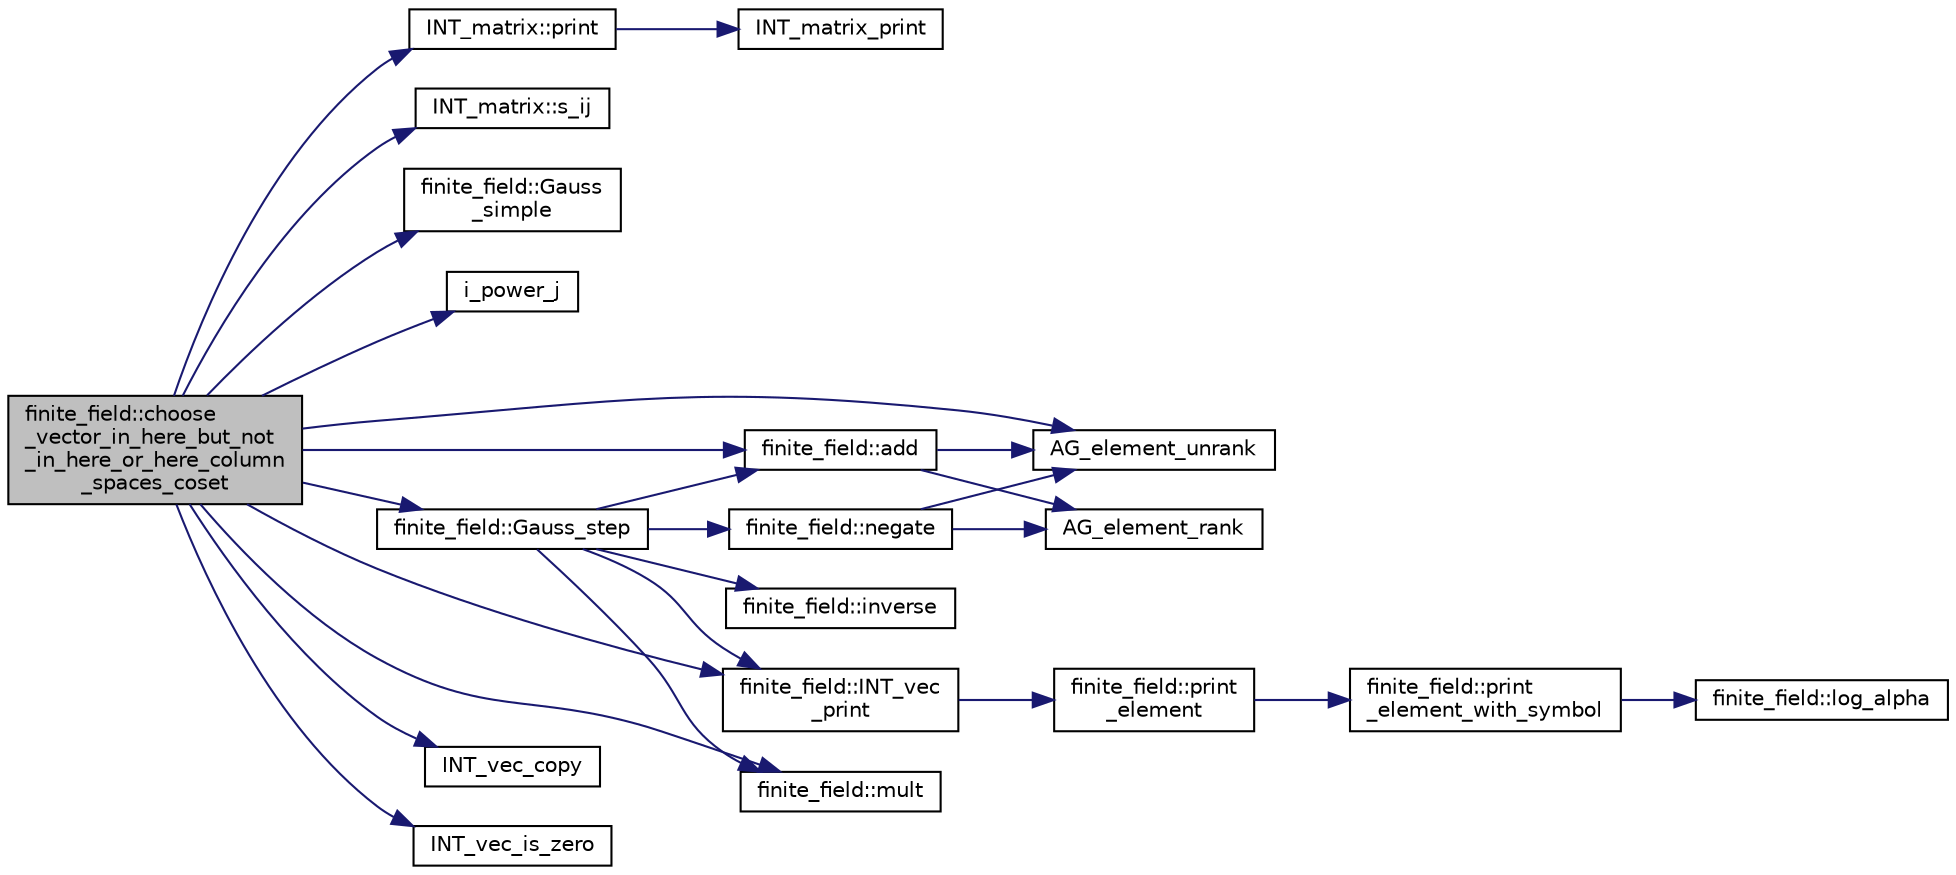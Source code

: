 digraph "finite_field::choose_vector_in_here_but_not_in_here_or_here_column_spaces_coset"
{
  edge [fontname="Helvetica",fontsize="10",labelfontname="Helvetica",labelfontsize="10"];
  node [fontname="Helvetica",fontsize="10",shape=record];
  rankdir="LR";
  Node1905 [label="finite_field::choose\l_vector_in_here_but_not\l_in_here_or_here_column\l_spaces_coset",height=0.2,width=0.4,color="black", fillcolor="grey75", style="filled", fontcolor="black"];
  Node1905 -> Node1906 [color="midnightblue",fontsize="10",style="solid",fontname="Helvetica"];
  Node1906 [label="INT_matrix::print",height=0.2,width=0.4,color="black", fillcolor="white", style="filled",URL="$d9/dd1/class_i_n_t__matrix.html#a02695ab85f9330a2bc730796d88fb672"];
  Node1906 -> Node1907 [color="midnightblue",fontsize="10",style="solid",fontname="Helvetica"];
  Node1907 [label="INT_matrix_print",height=0.2,width=0.4,color="black", fillcolor="white", style="filled",URL="$d5/db4/io__and__os_8h.html#afd4180a24bef3a2b584668a4eaf607ff"];
  Node1905 -> Node1908 [color="midnightblue",fontsize="10",style="solid",fontname="Helvetica"];
  Node1908 [label="INT_matrix::s_ij",height=0.2,width=0.4,color="black", fillcolor="white", style="filled",URL="$d9/dd1/class_i_n_t__matrix.html#a495bf91b533aa26fd82c276b8c38aec7"];
  Node1905 -> Node1909 [color="midnightblue",fontsize="10",style="solid",fontname="Helvetica"];
  Node1909 [label="finite_field::Gauss\l_simple",height=0.2,width=0.4,color="black", fillcolor="white", style="filled",URL="$df/d5a/classfinite__field.html#aba4950590e24a1ce323f292cf47b3307"];
  Node1905 -> Node1910 [color="midnightblue",fontsize="10",style="solid",fontname="Helvetica"];
  Node1910 [label="i_power_j",height=0.2,width=0.4,color="black", fillcolor="white", style="filled",URL="$de/dc5/algebra__and__number__theory_8h.html#a39b321523e8957d701618bb5cac542b5"];
  Node1905 -> Node1911 [color="midnightblue",fontsize="10",style="solid",fontname="Helvetica"];
  Node1911 [label="AG_element_unrank",height=0.2,width=0.4,color="black", fillcolor="white", style="filled",URL="$d4/d67/geometry_8h.html#a4a33b86c87b2879b97cfa1327abe2885"];
  Node1905 -> Node1912 [color="midnightblue",fontsize="10",style="solid",fontname="Helvetica"];
  Node1912 [label="finite_field::INT_vec\l_print",height=0.2,width=0.4,color="black", fillcolor="white", style="filled",URL="$df/d5a/classfinite__field.html#a9c33a61dedc197e37b014b6f8dc07f06"];
  Node1912 -> Node1913 [color="midnightblue",fontsize="10",style="solid",fontname="Helvetica"];
  Node1913 [label="finite_field::print\l_element",height=0.2,width=0.4,color="black", fillcolor="white", style="filled",URL="$df/d5a/classfinite__field.html#ab7d1f59c043d7696b8b47c92d0fedad5"];
  Node1913 -> Node1914 [color="midnightblue",fontsize="10",style="solid",fontname="Helvetica"];
  Node1914 [label="finite_field::print\l_element_with_symbol",height=0.2,width=0.4,color="black", fillcolor="white", style="filled",URL="$df/d5a/classfinite__field.html#aa0180c961aa4a0a8934cb4dc82e38a4d"];
  Node1914 -> Node1915 [color="midnightblue",fontsize="10",style="solid",fontname="Helvetica"];
  Node1915 [label="finite_field::log_alpha",height=0.2,width=0.4,color="black", fillcolor="white", style="filled",URL="$df/d5a/classfinite__field.html#a446a83ae0d281ddf44215626f0097305"];
  Node1905 -> Node1916 [color="midnightblue",fontsize="10",style="solid",fontname="Helvetica"];
  Node1916 [label="finite_field::add",height=0.2,width=0.4,color="black", fillcolor="white", style="filled",URL="$df/d5a/classfinite__field.html#a8f12328a27500f3c7be0c849ebbc9d14"];
  Node1916 -> Node1911 [color="midnightblue",fontsize="10",style="solid",fontname="Helvetica"];
  Node1916 -> Node1917 [color="midnightblue",fontsize="10",style="solid",fontname="Helvetica"];
  Node1917 [label="AG_element_rank",height=0.2,width=0.4,color="black", fillcolor="white", style="filled",URL="$d4/d67/geometry_8h.html#ab2ac908d07dd8038fd996e26bdc75c17"];
  Node1905 -> Node1918 [color="midnightblue",fontsize="10",style="solid",fontname="Helvetica"];
  Node1918 [label="finite_field::mult",height=0.2,width=0.4,color="black", fillcolor="white", style="filled",URL="$df/d5a/classfinite__field.html#a24fb5917aa6d4d656fd855b7f44a13b0"];
  Node1905 -> Node1919 [color="midnightblue",fontsize="10",style="solid",fontname="Helvetica"];
  Node1919 [label="INT_vec_copy",height=0.2,width=0.4,color="black", fillcolor="white", style="filled",URL="$df/dbf/sajeeb_8_c.html#ac2d875e27e009af6ec04d17254d11075"];
  Node1905 -> Node1920 [color="midnightblue",fontsize="10",style="solid",fontname="Helvetica"];
  Node1920 [label="finite_field::Gauss_step",height=0.2,width=0.4,color="black", fillcolor="white", style="filled",URL="$df/d5a/classfinite__field.html#a888228cd0bdf000bd4d44cf4d1ad62ce"];
  Node1920 -> Node1912 [color="midnightblue",fontsize="10",style="solid",fontname="Helvetica"];
  Node1920 -> Node1921 [color="midnightblue",fontsize="10",style="solid",fontname="Helvetica"];
  Node1921 [label="finite_field::negate",height=0.2,width=0.4,color="black", fillcolor="white", style="filled",URL="$df/d5a/classfinite__field.html#aa9d798298f25d4a9262b5bc5f1733e31"];
  Node1921 -> Node1911 [color="midnightblue",fontsize="10",style="solid",fontname="Helvetica"];
  Node1921 -> Node1917 [color="midnightblue",fontsize="10",style="solid",fontname="Helvetica"];
  Node1920 -> Node1918 [color="midnightblue",fontsize="10",style="solid",fontname="Helvetica"];
  Node1920 -> Node1922 [color="midnightblue",fontsize="10",style="solid",fontname="Helvetica"];
  Node1922 [label="finite_field::inverse",height=0.2,width=0.4,color="black", fillcolor="white", style="filled",URL="$df/d5a/classfinite__field.html#a69f2a12c01e70b7ce2d115c5221c9cdd"];
  Node1920 -> Node1916 [color="midnightblue",fontsize="10",style="solid",fontname="Helvetica"];
  Node1905 -> Node1923 [color="midnightblue",fontsize="10",style="solid",fontname="Helvetica"];
  Node1923 [label="INT_vec_is_zero",height=0.2,width=0.4,color="black", fillcolor="white", style="filled",URL="$d5/de2/foundations_2data__structures_2data__structures_8h.html#acfa3be3f07348e1f24254c1c04ff2b4a"];
}
